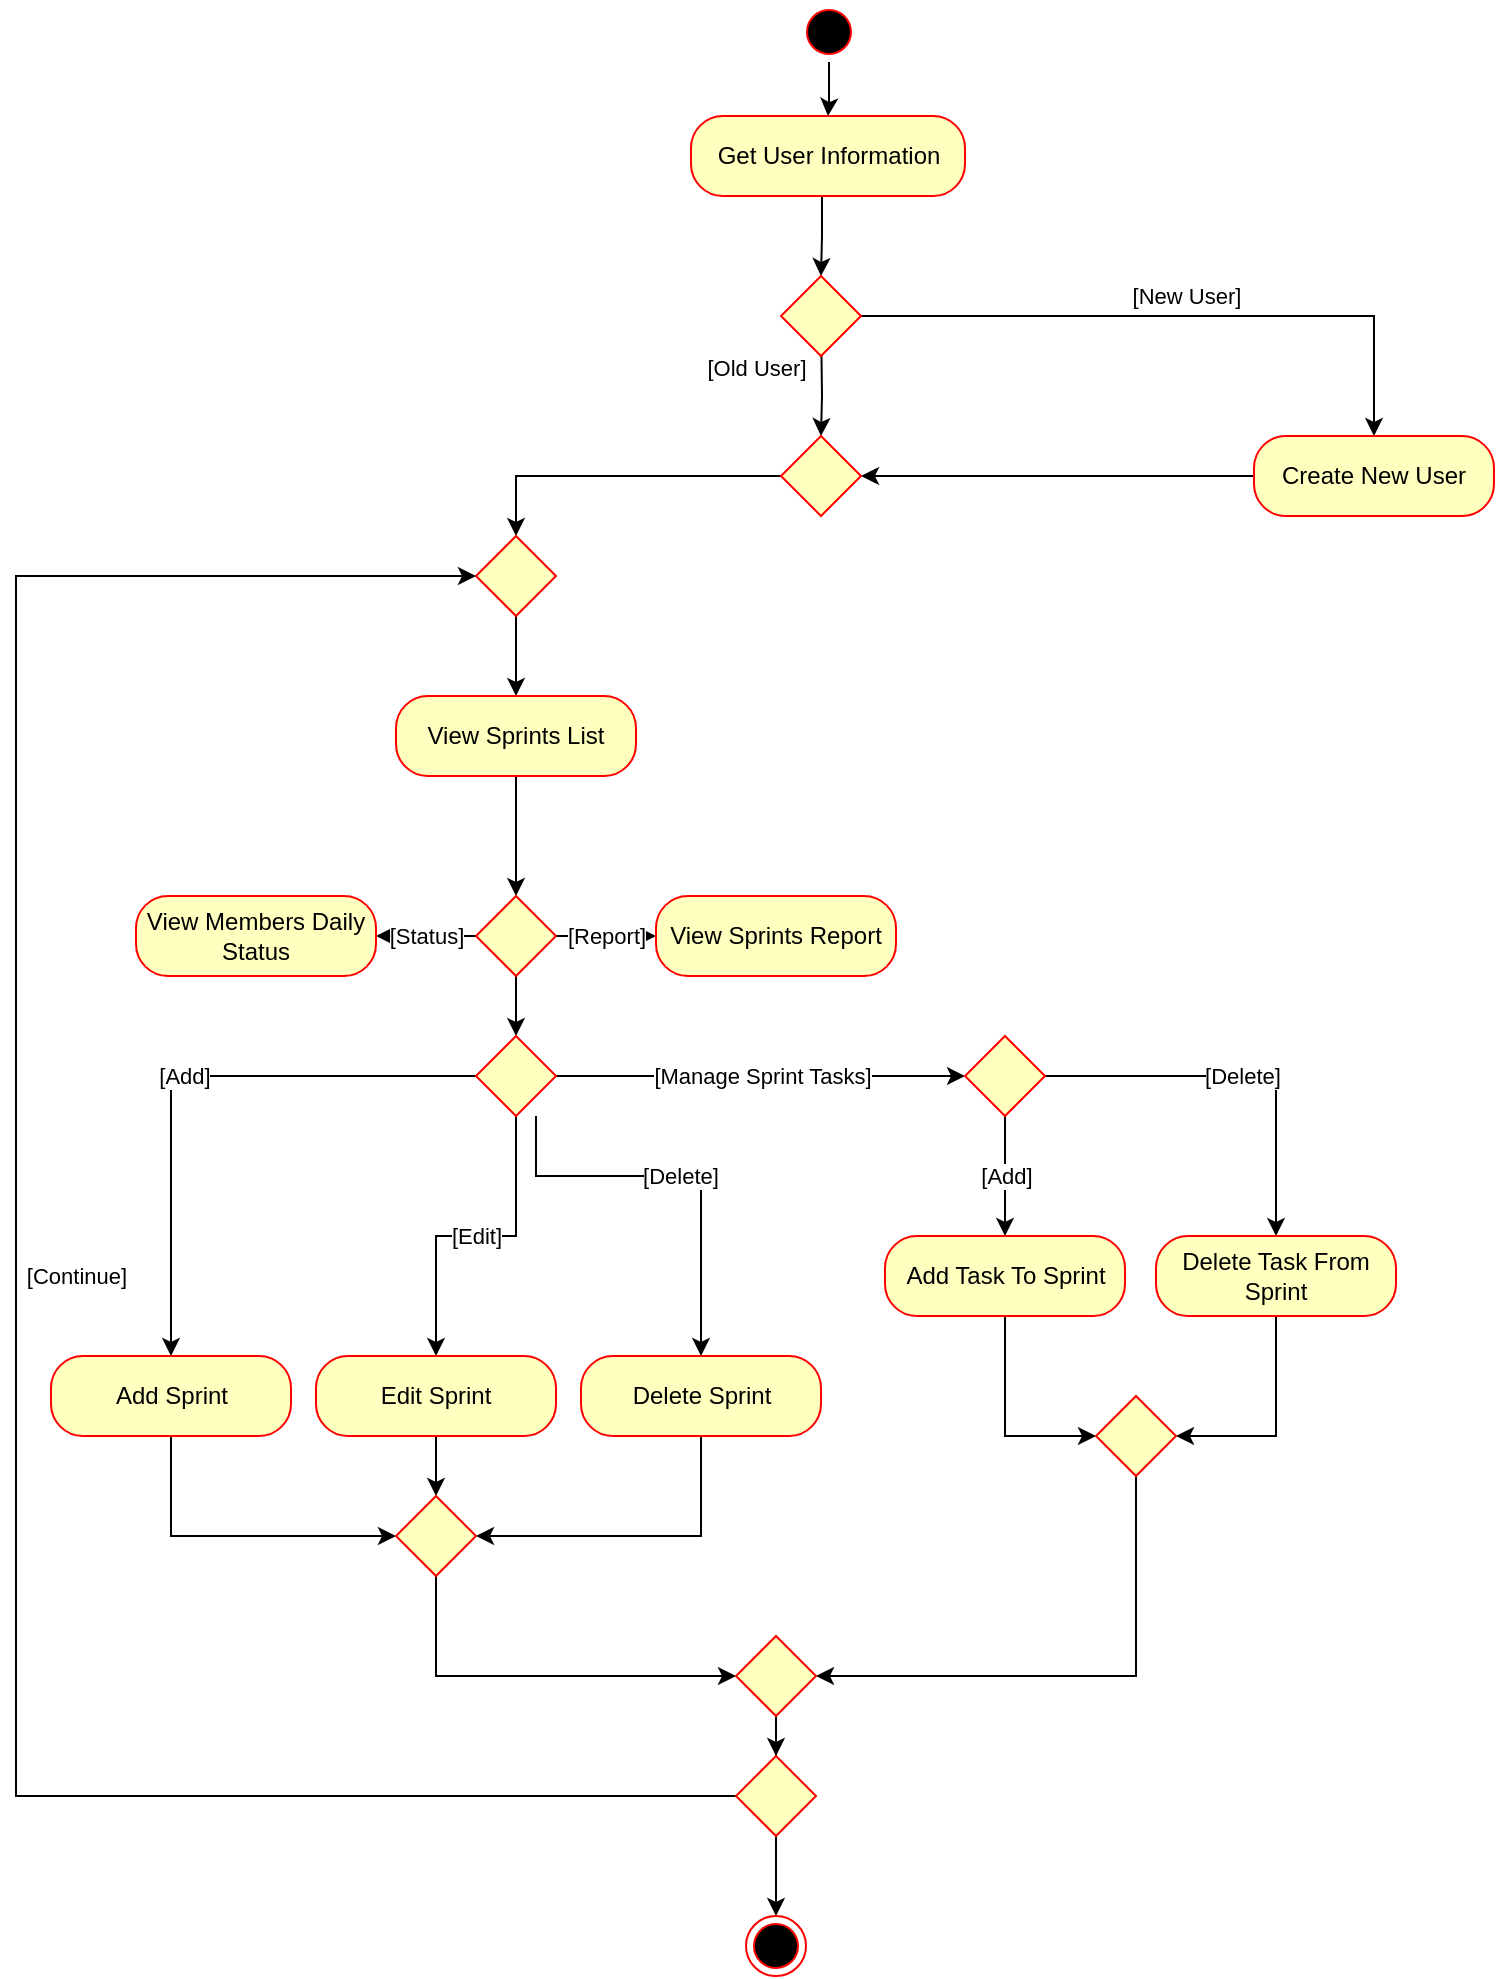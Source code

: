 <mxfile version="10.6.1" type="github"><diagram id="Ua0pW9DTNy47ygUCPMJD" name="Page-1"><mxGraphModel dx="1394" dy="796" grid="1" gridSize="10" guides="1" tooltips="1" connect="1" arrows="1" fold="1" page="1" pageScale="1" pageWidth="827" pageHeight="1169" math="0" shadow="0"><root><mxCell id="0"/><mxCell id="1" parent="0"/><mxCell id="gHfIg7mC6BtSTtFYuHmY-1" style="edgeStyle=orthogonalEdgeStyle;rounded=0;orthogonalLoop=1;jettySize=auto;html=1;exitX=0.5;exitY=1;exitDx=0;exitDy=0;entryX=0.5;entryY=0;entryDx=0;entryDy=0;" edge="1" parent="1" source="gHfIg7mC6BtSTtFYuHmY-2" target="gHfIg7mC6BtSTtFYuHmY-5"><mxGeometry relative="1" as="geometry"><Array as="points"><mxPoint x="413" y="110"/><mxPoint x="413" y="130"/></Array></mxGeometry></mxCell><mxCell id="gHfIg7mC6BtSTtFYuHmY-2" value="Get User Information" style="rounded=1;whiteSpace=wrap;html=1;arcSize=40;fontColor=#000000;fillColor=#FFFFC0;strokeColor=#ff0000;labelBackgroundColor=none;" vertex="1" parent="1"><mxGeometry x="347.5" y="70" width="137" height="40" as="geometry"/></mxCell><mxCell id="gHfIg7mC6BtSTtFYuHmY-3" value="[Old User]" style="edgeStyle=orthogonalEdgeStyle;rounded=0;orthogonalLoop=1;jettySize=auto;html=1;exitX=0.5;exitY=1;exitDx=0;exitDy=0;" edge="1" parent="1" source="gHfIg7mC6BtSTtFYuHmY-5" target="gHfIg7mC6BtSTtFYuHmY-9"><mxGeometry x="0.147" y="-33" relative="1" as="geometry"><mxPoint x="190" y="170" as="targetPoint"/><Array as="points"><mxPoint x="413" y="170"/><mxPoint x="413" y="210"/><mxPoint x="420" y="210"/></Array><mxPoint as="offset"/></mxGeometry></mxCell><mxCell id="gHfIg7mC6BtSTtFYuHmY-4" value="[New User]" style="edgeStyle=orthogonalEdgeStyle;rounded=0;orthogonalLoop=1;jettySize=auto;html=1;exitX=1;exitY=0.5;exitDx=0;exitDy=0;entryX=0.5;entryY=0;entryDx=0;entryDy=0;" edge="1" parent="1" source="gHfIg7mC6BtSTtFYuHmY-5" target="gHfIg7mC6BtSTtFYuHmY-7"><mxGeometry x="0.026" y="10" relative="1" as="geometry"><mxPoint as="offset"/></mxGeometry></mxCell><mxCell id="gHfIg7mC6BtSTtFYuHmY-5" value="" style="shape=rhombus;html=1;verticalLabelPosition=bottom;verticalAlignment=top;labelBackgroundColor=none;strokeColor=#FF0000;fillColor=#FFFFC0;" vertex="1" parent="1"><mxGeometry x="392.5" y="150" width="40" height="40" as="geometry"/></mxCell><mxCell id="gHfIg7mC6BtSTtFYuHmY-6" style="edgeStyle=orthogonalEdgeStyle;rounded=0;orthogonalLoop=1;jettySize=auto;html=1;entryX=1;entryY=0.5;entryDx=0;entryDy=0;" edge="1" parent="1" source="gHfIg7mC6BtSTtFYuHmY-7" target="gHfIg7mC6BtSTtFYuHmY-9"><mxGeometry relative="1" as="geometry"/></mxCell><mxCell id="gHfIg7mC6BtSTtFYuHmY-7" value="Create New User" style="rounded=1;whiteSpace=wrap;html=1;arcSize=40;fontColor=#000000;fillColor=#ffffc0;strokeColor=#ff0000;labelBackgroundColor=none;" vertex="1" parent="1"><mxGeometry x="629" y="230" width="120" height="40" as="geometry"/></mxCell><mxCell id="gHfIg7mC6BtSTtFYuHmY-8" style="edgeStyle=orthogonalEdgeStyle;rounded=0;orthogonalLoop=1;jettySize=auto;html=1;" edge="1" parent="1" source="gHfIg7mC6BtSTtFYuHmY-9" target="gHfIg7mC6BtSTtFYuHmY-12"><mxGeometry relative="1" as="geometry"/></mxCell><mxCell id="gHfIg7mC6BtSTtFYuHmY-9" value="" style="shape=rhombus;html=1;verticalLabelPosition=top;verticalAlignment=bottom;fillColor=#FFFFC0;strokeColor=#FF0000;" vertex="1" parent="1"><mxGeometry x="392.5" y="230" width="40" height="40" as="geometry"/></mxCell><mxCell id="gHfIg7mC6BtSTtFYuHmY-10" style="edgeStyle=orthogonalEdgeStyle;rounded=0;orthogonalLoop=1;jettySize=auto;html=1;entryX=0.5;entryY=0;entryDx=0;entryDy=0;" edge="1" parent="1" source="gHfIg7mC6BtSTtFYuHmY-11" target="gHfIg7mC6BtSTtFYuHmY-2"><mxGeometry relative="1" as="geometry"/></mxCell><mxCell id="gHfIg7mC6BtSTtFYuHmY-11" value="" style="ellipse;html=1;shape=startState;fillColor=#000000;strokeColor=#ff0000;labelBackgroundColor=none;" vertex="1" parent="1"><mxGeometry x="401.5" y="13" width="30" height="30" as="geometry"/></mxCell><mxCell id="gHfIg7mC6BtSTtFYuHmY-16" style="edgeStyle=orthogonalEdgeStyle;rounded=0;orthogonalLoop=1;jettySize=auto;html=1;" edge="1" parent="1" source="gHfIg7mC6BtSTtFYuHmY-12" target="gHfIg7mC6BtSTtFYuHmY-15"><mxGeometry relative="1" as="geometry"/></mxCell><mxCell id="gHfIg7mC6BtSTtFYuHmY-12" value="" style="shape=rhombus;html=1;verticalLabelPosition=top;verticalAlignment=bottom;fillColor=#FFFFC0;strokeColor=#FF0000;" vertex="1" parent="1"><mxGeometry x="240" y="280" width="40" height="40" as="geometry"/></mxCell><mxCell id="gHfIg7mC6BtSTtFYuHmY-18" style="edgeStyle=orthogonalEdgeStyle;rounded=0;orthogonalLoop=1;jettySize=auto;html=1;entryX=0.5;entryY=0;entryDx=0;entryDy=0;" edge="1" parent="1" source="gHfIg7mC6BtSTtFYuHmY-15" target="gHfIg7mC6BtSTtFYuHmY-17"><mxGeometry relative="1" as="geometry"/></mxCell><mxCell id="gHfIg7mC6BtSTtFYuHmY-15" value="View Sprints List" style="rounded=1;whiteSpace=wrap;html=1;arcSize=40;fontColor=#000000;fillColor=#ffffc0;strokeColor=#ff0000;labelBackgroundColor=none;" vertex="1" parent="1"><mxGeometry x="200" y="360" width="120" height="40" as="geometry"/></mxCell><mxCell id="gHfIg7mC6BtSTtFYuHmY-20" value="[Report]" style="edgeStyle=orthogonalEdgeStyle;rounded=0;orthogonalLoop=1;jettySize=auto;html=1;entryX=0;entryY=0.5;entryDx=0;entryDy=0;" edge="1" parent="1" source="gHfIg7mC6BtSTtFYuHmY-17" target="gHfIg7mC6BtSTtFYuHmY-19"><mxGeometry relative="1" as="geometry"/></mxCell><mxCell id="gHfIg7mC6BtSTtFYuHmY-22" value="[Status]" style="edgeStyle=orthogonalEdgeStyle;rounded=0;orthogonalLoop=1;jettySize=auto;html=1;entryX=1;entryY=0.5;entryDx=0;entryDy=0;" edge="1" parent="1" source="gHfIg7mC6BtSTtFYuHmY-17" target="gHfIg7mC6BtSTtFYuHmY-21"><mxGeometry relative="1" as="geometry"/></mxCell><mxCell id="gHfIg7mC6BtSTtFYuHmY-24" style="edgeStyle=orthogonalEdgeStyle;rounded=0;orthogonalLoop=1;jettySize=auto;html=1;entryX=0.5;entryY=0;entryDx=0;entryDy=0;" edge="1" parent="1" source="gHfIg7mC6BtSTtFYuHmY-17" target="gHfIg7mC6BtSTtFYuHmY-23"><mxGeometry relative="1" as="geometry"/></mxCell><mxCell id="gHfIg7mC6BtSTtFYuHmY-17" value="" style="shape=rhombus;html=1;verticalLabelPosition=top;verticalAlignment=bottom;fillColor=#FFFFC0;strokeColor=#FF0000;" vertex="1" parent="1"><mxGeometry x="240" y="460" width="40" height="40" as="geometry"/></mxCell><mxCell id="gHfIg7mC6BtSTtFYuHmY-19" value="View Sprints Report" style="rounded=1;whiteSpace=wrap;html=1;arcSize=40;fontColor=#000000;fillColor=#ffffc0;strokeColor=#ff0000;labelBackgroundColor=none;" vertex="1" parent="1"><mxGeometry x="330" y="460" width="120" height="40" as="geometry"/></mxCell><mxCell id="gHfIg7mC6BtSTtFYuHmY-21" value="View Members Daily Status" style="rounded=1;whiteSpace=wrap;html=1;arcSize=40;fontColor=#000000;fillColor=#ffffc0;strokeColor=#ff0000;labelBackgroundColor=none;" vertex="1" parent="1"><mxGeometry x="70" y="460" width="120" height="40" as="geometry"/></mxCell><mxCell id="gHfIg7mC6BtSTtFYuHmY-28" value="[Add]" style="edgeStyle=orthogonalEdgeStyle;rounded=0;orthogonalLoop=1;jettySize=auto;html=1;" edge="1" parent="1" source="gHfIg7mC6BtSTtFYuHmY-23" target="gHfIg7mC6BtSTtFYuHmY-27"><mxGeometry relative="1" as="geometry"/></mxCell><mxCell id="gHfIg7mC6BtSTtFYuHmY-29" value="[Delete]" style="edgeStyle=orthogonalEdgeStyle;rounded=0;orthogonalLoop=1;jettySize=auto;html=1;entryX=0.5;entryY=0;entryDx=0;entryDy=0;" edge="1" parent="1" source="gHfIg7mC6BtSTtFYuHmY-23" target="gHfIg7mC6BtSTtFYuHmY-26"><mxGeometry relative="1" as="geometry"><Array as="points"><mxPoint x="270" y="600"/><mxPoint x="353" y="600"/></Array></mxGeometry></mxCell><mxCell id="gHfIg7mC6BtSTtFYuHmY-31" value="[Manage Sprint Tasks]" style="edgeStyle=orthogonalEdgeStyle;rounded=0;orthogonalLoop=1;jettySize=auto;html=1;entryX=0;entryY=0.5;entryDx=0;entryDy=0;" edge="1" parent="1" source="gHfIg7mC6BtSTtFYuHmY-23" target="gHfIg7mC6BtSTtFYuHmY-30"><mxGeometry relative="1" as="geometry"/></mxCell><mxCell id="gHfIg7mC6BtSTtFYuHmY-38" value="[Edit]" style="edgeStyle=orthogonalEdgeStyle;rounded=0;orthogonalLoop=1;jettySize=auto;html=1;" edge="1" parent="1" source="gHfIg7mC6BtSTtFYuHmY-23" target="gHfIg7mC6BtSTtFYuHmY-37"><mxGeometry relative="1" as="geometry"/></mxCell><mxCell id="gHfIg7mC6BtSTtFYuHmY-23" value="" style="shape=rhombus;html=1;verticalLabelPosition=top;verticalAlignment=bottom;fillColor=#FFFFC0;strokeColor=#FF0000;" vertex="1" parent="1"><mxGeometry x="240" y="530" width="40" height="40" as="geometry"/></mxCell><mxCell id="gHfIg7mC6BtSTtFYuHmY-44" style="edgeStyle=orthogonalEdgeStyle;rounded=0;orthogonalLoop=1;jettySize=auto;html=1;entryX=1;entryY=0.5;entryDx=0;entryDy=0;" edge="1" parent="1" source="gHfIg7mC6BtSTtFYuHmY-26" target="gHfIg7mC6BtSTtFYuHmY-39"><mxGeometry relative="1" as="geometry"><Array as="points"><mxPoint x="353" y="780"/></Array></mxGeometry></mxCell><mxCell id="gHfIg7mC6BtSTtFYuHmY-26" value="Delete Sprint" style="rounded=1;whiteSpace=wrap;html=1;arcSize=40;fontColor=#000000;fillColor=#ffffc0;strokeColor=#ff0000;labelBackgroundColor=none;" vertex="1" parent="1"><mxGeometry x="292.5" y="690" width="120" height="40" as="geometry"/></mxCell><mxCell id="gHfIg7mC6BtSTtFYuHmY-42" style="edgeStyle=orthogonalEdgeStyle;rounded=0;orthogonalLoop=1;jettySize=auto;html=1;entryX=0;entryY=0.5;entryDx=0;entryDy=0;" edge="1" parent="1" source="gHfIg7mC6BtSTtFYuHmY-27" target="gHfIg7mC6BtSTtFYuHmY-39"><mxGeometry relative="1" as="geometry"><Array as="points"><mxPoint x="88" y="780"/></Array></mxGeometry></mxCell><mxCell id="gHfIg7mC6BtSTtFYuHmY-27" value="Add Sprint" style="rounded=1;whiteSpace=wrap;html=1;arcSize=40;fontColor=#000000;fillColor=#ffffc0;strokeColor=#ff0000;labelBackgroundColor=none;" vertex="1" parent="1"><mxGeometry x="27.5" y="690" width="120" height="40" as="geometry"/></mxCell><mxCell id="gHfIg7mC6BtSTtFYuHmY-35" value="[Delete]" style="edgeStyle=orthogonalEdgeStyle;rounded=0;orthogonalLoop=1;jettySize=auto;html=1;" edge="1" parent="1" source="gHfIg7mC6BtSTtFYuHmY-30" target="gHfIg7mC6BtSTtFYuHmY-32"><mxGeometry relative="1" as="geometry"/></mxCell><mxCell id="gHfIg7mC6BtSTtFYuHmY-36" value="[Add]" style="edgeStyle=orthogonalEdgeStyle;rounded=0;orthogonalLoop=1;jettySize=auto;html=1;entryX=0.5;entryY=0;entryDx=0;entryDy=0;" edge="1" parent="1" source="gHfIg7mC6BtSTtFYuHmY-30" target="gHfIg7mC6BtSTtFYuHmY-33"><mxGeometry relative="1" as="geometry"/></mxCell><mxCell id="gHfIg7mC6BtSTtFYuHmY-30" value="" style="shape=rhombus;html=1;verticalLabelPosition=top;verticalAlignment=bottom;fillColor=#FFFFC0;strokeColor=#FF0000;" vertex="1" parent="1"><mxGeometry x="484.5" y="530" width="40" height="40" as="geometry"/></mxCell><mxCell id="gHfIg7mC6BtSTtFYuHmY-47" style="edgeStyle=orthogonalEdgeStyle;rounded=0;orthogonalLoop=1;jettySize=auto;html=1;entryX=1;entryY=0.5;entryDx=0;entryDy=0;" edge="1" parent="1" source="gHfIg7mC6BtSTtFYuHmY-32" target="gHfIg7mC6BtSTtFYuHmY-40"><mxGeometry relative="1" as="geometry"/></mxCell><mxCell id="gHfIg7mC6BtSTtFYuHmY-32" value="Delete Task From Sprint" style="rounded=1;whiteSpace=wrap;html=1;arcSize=40;fontColor=#000000;fillColor=#ffffc0;strokeColor=#ff0000;labelBackgroundColor=none;" vertex="1" parent="1"><mxGeometry x="580" y="630" width="120" height="40" as="geometry"/></mxCell><mxCell id="gHfIg7mC6BtSTtFYuHmY-46" style="edgeStyle=orthogonalEdgeStyle;rounded=0;orthogonalLoop=1;jettySize=auto;html=1;entryX=0;entryY=0.5;entryDx=0;entryDy=0;" edge="1" parent="1" source="gHfIg7mC6BtSTtFYuHmY-33" target="gHfIg7mC6BtSTtFYuHmY-40"><mxGeometry relative="1" as="geometry"/></mxCell><mxCell id="gHfIg7mC6BtSTtFYuHmY-33" value="Add Task To Sprint" style="rounded=1;whiteSpace=wrap;html=1;arcSize=40;fontColor=#000000;fillColor=#ffffc0;strokeColor=#ff0000;labelBackgroundColor=none;" vertex="1" parent="1"><mxGeometry x="444.5" y="630" width="120" height="40" as="geometry"/></mxCell><mxCell id="gHfIg7mC6BtSTtFYuHmY-43" style="edgeStyle=orthogonalEdgeStyle;rounded=0;orthogonalLoop=1;jettySize=auto;html=1;entryX=0.5;entryY=0;entryDx=0;entryDy=0;" edge="1" parent="1" source="gHfIg7mC6BtSTtFYuHmY-37" target="gHfIg7mC6BtSTtFYuHmY-39"><mxGeometry relative="1" as="geometry"/></mxCell><mxCell id="gHfIg7mC6BtSTtFYuHmY-37" value="Edit Sprint" style="rounded=1;whiteSpace=wrap;html=1;arcSize=40;fontColor=#000000;fillColor=#ffffc0;strokeColor=#ff0000;labelBackgroundColor=none;" vertex="1" parent="1"><mxGeometry x="160" y="690" width="120" height="40" as="geometry"/></mxCell><mxCell id="gHfIg7mC6BtSTtFYuHmY-45" style="edgeStyle=orthogonalEdgeStyle;rounded=0;orthogonalLoop=1;jettySize=auto;html=1;entryX=0;entryY=0.5;entryDx=0;entryDy=0;" edge="1" parent="1" source="gHfIg7mC6BtSTtFYuHmY-39" target="gHfIg7mC6BtSTtFYuHmY-41"><mxGeometry relative="1" as="geometry"><Array as="points"><mxPoint x="220" y="850"/></Array></mxGeometry></mxCell><mxCell id="gHfIg7mC6BtSTtFYuHmY-39" value="" style="shape=rhombus;html=1;verticalLabelPosition=top;verticalAlignment=bottom;fillColor=#FFFFC0;strokeColor=#FF0000;" vertex="1" parent="1"><mxGeometry x="200" y="760" width="40" height="40" as="geometry"/></mxCell><mxCell id="gHfIg7mC6BtSTtFYuHmY-48" style="edgeStyle=orthogonalEdgeStyle;rounded=0;orthogonalLoop=1;jettySize=auto;html=1;entryX=1;entryY=0.5;entryDx=0;entryDy=0;" edge="1" parent="1" source="gHfIg7mC6BtSTtFYuHmY-40" target="gHfIg7mC6BtSTtFYuHmY-41"><mxGeometry relative="1" as="geometry"><Array as="points"><mxPoint x="570" y="850"/></Array></mxGeometry></mxCell><mxCell id="gHfIg7mC6BtSTtFYuHmY-40" value="" style="shape=rhombus;html=1;verticalLabelPosition=top;verticalAlignment=bottom;fillColor=#FFFFC0;strokeColor=#FF0000;" vertex="1" parent="1"><mxGeometry x="550" y="710" width="40" height="40" as="geometry"/></mxCell><mxCell id="gHfIg7mC6BtSTtFYuHmY-50" style="edgeStyle=orthogonalEdgeStyle;rounded=0;orthogonalLoop=1;jettySize=auto;html=1;" edge="1" parent="1" source="gHfIg7mC6BtSTtFYuHmY-41" target="gHfIg7mC6BtSTtFYuHmY-49"><mxGeometry relative="1" as="geometry"/></mxCell><mxCell id="gHfIg7mC6BtSTtFYuHmY-41" value="" style="shape=rhombus;html=1;verticalLabelPosition=top;verticalAlignment=bottom;fillColor=#FFFFC0;strokeColor=#FF0000;" vertex="1" parent="1"><mxGeometry x="370" y="830" width="40" height="40" as="geometry"/></mxCell><mxCell id="gHfIg7mC6BtSTtFYuHmY-51" value="[Continue]" style="edgeStyle=orthogonalEdgeStyle;rounded=0;orthogonalLoop=1;jettySize=auto;html=1;entryX=0;entryY=0.5;entryDx=0;entryDy=0;" edge="1" parent="1" source="gHfIg7mC6BtSTtFYuHmY-49" target="gHfIg7mC6BtSTtFYuHmY-12"><mxGeometry x="0.033" y="-30" relative="1" as="geometry"><Array as="points"><mxPoint x="10" y="910"/><mxPoint x="10" y="300"/></Array><mxPoint as="offset"/></mxGeometry></mxCell><mxCell id="gHfIg7mC6BtSTtFYuHmY-53" style="edgeStyle=orthogonalEdgeStyle;rounded=0;orthogonalLoop=1;jettySize=auto;html=1;" edge="1" parent="1" source="gHfIg7mC6BtSTtFYuHmY-49" target="gHfIg7mC6BtSTtFYuHmY-52"><mxGeometry relative="1" as="geometry"/></mxCell><mxCell id="gHfIg7mC6BtSTtFYuHmY-49" value="" style="shape=rhombus;html=1;verticalLabelPosition=top;verticalAlignment=bottom;fillColor=#FFFFC0;strokeColor=#FF0000;" vertex="1" parent="1"><mxGeometry x="370" y="890" width="40" height="40" as="geometry"/></mxCell><mxCell id="gHfIg7mC6BtSTtFYuHmY-52" value="" style="ellipse;html=1;shape=endState;fillColor=#000000;strokeColor=#ff0000;" vertex="1" parent="1"><mxGeometry x="375" y="970" width="30" height="30" as="geometry"/></mxCell></root></mxGraphModel></diagram></mxfile>